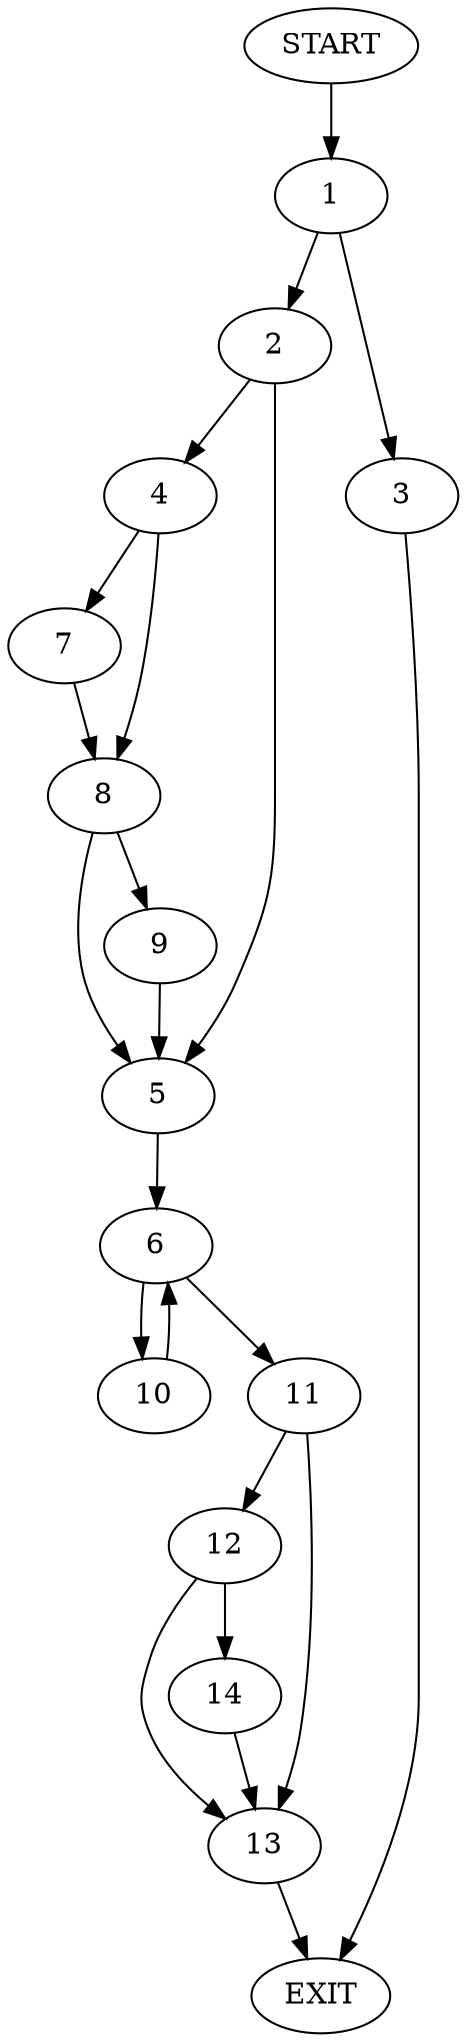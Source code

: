 digraph {
0 [label="START"]
15 [label="EXIT"]
0 -> 1
1 -> 2
1 -> 3
3 -> 15
2 -> 4
2 -> 5
5 -> 6
4 -> 7
4 -> 8
7 -> 8
8 -> 5
8 -> 9
9 -> 5
6 -> 10
6 -> 11
10 -> 6
11 -> 12
11 -> 13
12 -> 13
12 -> 14
13 -> 15
14 -> 13
}

